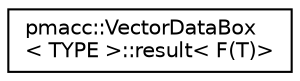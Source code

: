 digraph "Graphical Class Hierarchy"
{
 // LATEX_PDF_SIZE
  edge [fontname="Helvetica",fontsize="10",labelfontname="Helvetica",labelfontsize="10"];
  node [fontname="Helvetica",fontsize="10",shape=record];
  rankdir="LR";
  Node0 [label="pmacc::VectorDataBox\l\< TYPE \>::result\< F(T)\>",height=0.2,width=0.4,color="black", fillcolor="white", style="filled",URL="$structpmacc_1_1_vector_data_box_1_1result_3_01_f_07_t_08_4.html",tooltip=" "];
}
